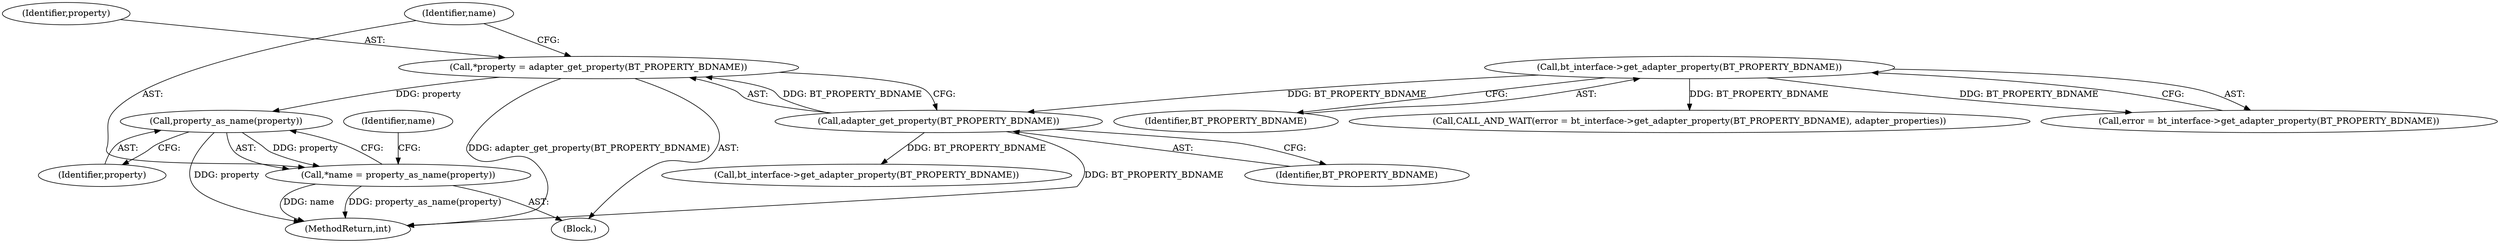 digraph "0_Android_37c88107679d36c419572732b4af6e18bb2f7dce_6@pointer" {
"1000333" [label="(Call,*property = adapter_get_property(BT_PROPERTY_BDNAME))"];
"1000335" [label="(Call,adapter_get_property(BT_PROPERTY_BDNAME))"];
"1000319" [label="(Call,bt_interface->get_adapter_property(BT_PROPERTY_BDNAME))"];
"1000340" [label="(Call,property_as_name(property))"];
"1000338" [label="(Call,*name = property_as_name(property))"];
"1000586" [label="(MethodReturn,int)"];
"1000335" [label="(Call,adapter_get_property(BT_PROPERTY_BDNAME))"];
"1000336" [label="(Identifier,BT_PROPERTY_BDNAME)"];
"1000341" [label="(Identifier,property)"];
"1000307" [label="(Block,)"];
"1000319" [label="(Call,bt_interface->get_adapter_property(BT_PROPERTY_BDNAME))"];
"1000320" [label="(Identifier,BT_PROPERTY_BDNAME)"];
"1000316" [label="(Call,CALL_AND_WAIT(error = bt_interface->get_adapter_property(BT_PROPERTY_BDNAME), adapter_properties))"];
"1000339" [label="(Identifier,name)"];
"1000333" [label="(Call,*property = adapter_get_property(BT_PROPERTY_BDNAME))"];
"1000338" [label="(Call,*name = property_as_name(property))"];
"1000334" [label="(Identifier,property)"];
"1000390" [label="(Call,bt_interface->get_adapter_property(BT_PROPERTY_BDNAME))"];
"1000340" [label="(Call,property_as_name(property))"];
"1000343" [label="(Identifier,name)"];
"1000317" [label="(Call,error = bt_interface->get_adapter_property(BT_PROPERTY_BDNAME))"];
"1000333" -> "1000307"  [label="AST: "];
"1000333" -> "1000335"  [label="CFG: "];
"1000334" -> "1000333"  [label="AST: "];
"1000335" -> "1000333"  [label="AST: "];
"1000339" -> "1000333"  [label="CFG: "];
"1000333" -> "1000586"  [label="DDG: adapter_get_property(BT_PROPERTY_BDNAME)"];
"1000335" -> "1000333"  [label="DDG: BT_PROPERTY_BDNAME"];
"1000333" -> "1000340"  [label="DDG: property"];
"1000335" -> "1000336"  [label="CFG: "];
"1000336" -> "1000335"  [label="AST: "];
"1000335" -> "1000586"  [label="DDG: BT_PROPERTY_BDNAME"];
"1000319" -> "1000335"  [label="DDG: BT_PROPERTY_BDNAME"];
"1000335" -> "1000390"  [label="DDG: BT_PROPERTY_BDNAME"];
"1000319" -> "1000317"  [label="AST: "];
"1000319" -> "1000320"  [label="CFG: "];
"1000320" -> "1000319"  [label="AST: "];
"1000317" -> "1000319"  [label="CFG: "];
"1000319" -> "1000316"  [label="DDG: BT_PROPERTY_BDNAME"];
"1000319" -> "1000317"  [label="DDG: BT_PROPERTY_BDNAME"];
"1000340" -> "1000338"  [label="AST: "];
"1000340" -> "1000341"  [label="CFG: "];
"1000341" -> "1000340"  [label="AST: "];
"1000338" -> "1000340"  [label="CFG: "];
"1000340" -> "1000586"  [label="DDG: property"];
"1000340" -> "1000338"  [label="DDG: property"];
"1000338" -> "1000307"  [label="AST: "];
"1000339" -> "1000338"  [label="AST: "];
"1000343" -> "1000338"  [label="CFG: "];
"1000338" -> "1000586"  [label="DDG: name"];
"1000338" -> "1000586"  [label="DDG: property_as_name(property)"];
}
